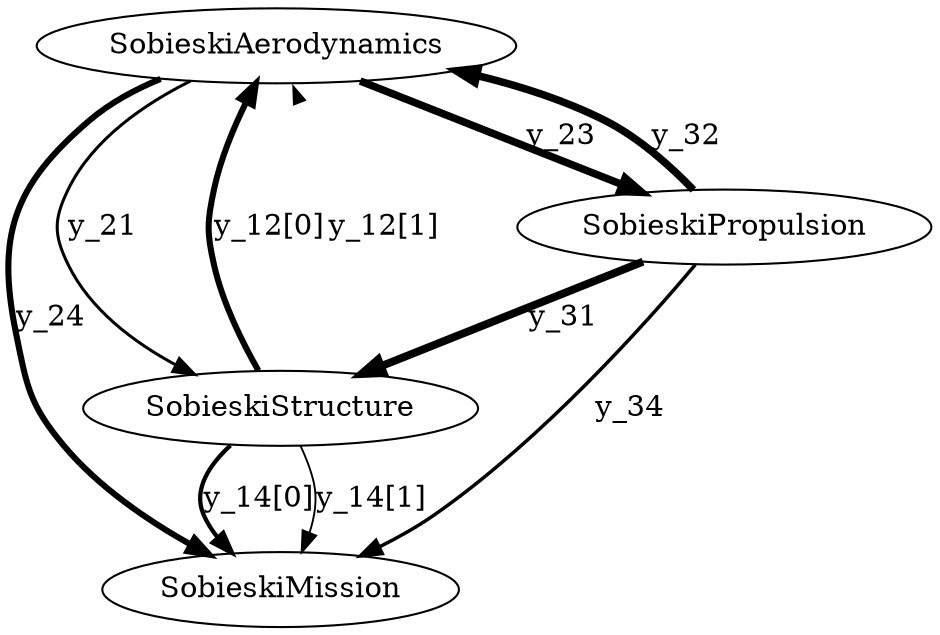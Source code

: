 digraph {
	SobieskiAerodynamics [color=black fillcolor=white fontcolor=black penwidth=1.0 style=filled]
	SobieskiStructure [color=black fillcolor=white fontcolor=black penwidth=1.0 style=filled]
	SobieskiPropulsion [color=black fillcolor=white fontcolor=black penwidth=1.0 style=filled]
	SobieskiMission [color=black fillcolor=white fontcolor=black penwidth=1.0 style=filled]
	SobieskiAerodynamics -> SobieskiStructure [label=y_21 color=black dir=forward fontcolor=black penwidth=1.46]
	SobieskiAerodynamics -> SobieskiPropulsion [label=y_23 color=black dir=forward fontcolor=black penwidth=3.63]
	SobieskiAerodynamics -> SobieskiMission [label=y_24 color=black dir=forward fontcolor=black penwidth=2.92]
	SobieskiStructure -> SobieskiAerodynamics [label="y_12[0]" color=black dir=forward fontcolor=black penwidth=2.91]
	SobieskiStructure -> SobieskiAerodynamics [label="y_12[1]" color=black dir=forward fontcolor=black penwidth=0.0]
	SobieskiStructure -> SobieskiMission [label="y_14[0]" color=black dir=forward fontcolor=black penwidth=2.05]
	SobieskiStructure -> SobieskiMission [label="y_14[1]" color=black dir=forward fontcolor=black penwidth=0.91]
	SobieskiPropulsion -> SobieskiAerodynamics [label=y_32 color=black dir=forward fontcolor=black penwidth=3.63]
	SobieskiPropulsion -> SobieskiStructure [label=y_31 color=black dir=forward fontcolor=black penwidth=3.8]
	SobieskiPropulsion -> SobieskiMission [label=y_34 color=black dir=forward fontcolor=black penwidth=1.68]
}

